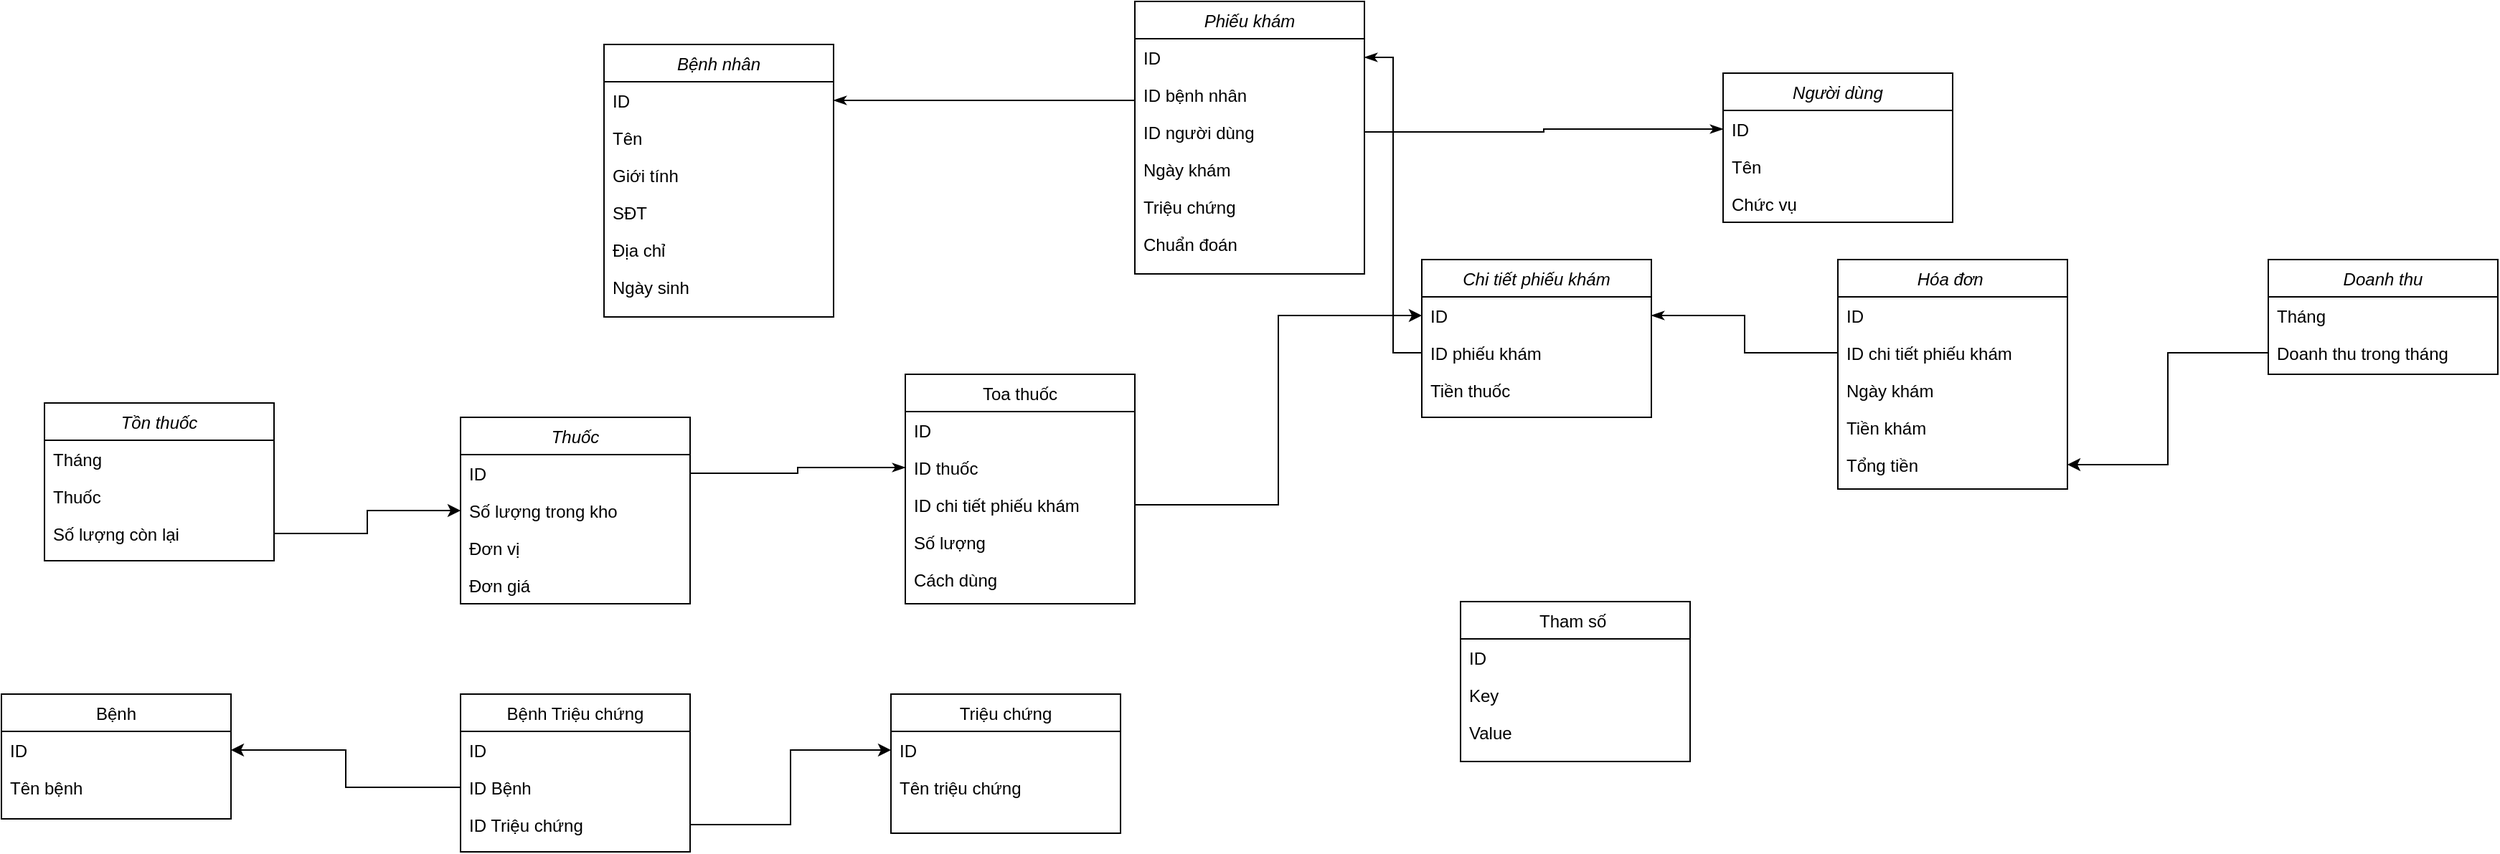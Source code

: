 <mxfile version="14.6.6" type="github">
  <diagram id="C5RBs43oDa-KdzZeNtuy" name="Page-1">
    <mxGraphModel dx="1848" dy="612" grid="1" gridSize="10" guides="1" tooltips="1" connect="1" arrows="1" fold="1" page="1" pageScale="1" pageWidth="827" pageHeight="1169" math="0" shadow="0">
      <root>
        <mxCell id="WIyWlLk6GJQsqaUBKTNV-0" />
        <mxCell id="WIyWlLk6GJQsqaUBKTNV-1" parent="WIyWlLk6GJQsqaUBKTNV-0" />
        <mxCell id="zkfFHV4jXpPFQw0GAbJ--6" value="Bệnh" style="swimlane;fontStyle=0;align=center;verticalAlign=top;childLayout=stackLayout;horizontal=1;startSize=26;horizontalStack=0;resizeParent=1;resizeLast=0;collapsible=1;marginBottom=0;rounded=0;shadow=0;strokeWidth=1;" parent="WIyWlLk6GJQsqaUBKTNV-1" vertex="1">
          <mxGeometry x="-350" y="513" width="160" height="87" as="geometry">
            <mxRectangle x="130" y="380" width="160" height="26" as="alternateBounds" />
          </mxGeometry>
        </mxCell>
        <mxCell id="zkfFHV4jXpPFQw0GAbJ--7" value="ID" style="text;align=left;verticalAlign=top;spacingLeft=4;spacingRight=4;overflow=hidden;rotatable=0;points=[[0,0.5],[1,0.5]];portConstraint=eastwest;" parent="zkfFHV4jXpPFQw0GAbJ--6" vertex="1">
          <mxGeometry y="26" width="160" height="26" as="geometry" />
        </mxCell>
        <mxCell id="zkfFHV4jXpPFQw0GAbJ--8" value="Tên bệnh" style="text;align=left;verticalAlign=top;spacingLeft=4;spacingRight=4;overflow=hidden;rotatable=0;points=[[0,0.5],[1,0.5]];portConstraint=eastwest;rounded=0;shadow=0;html=0;" parent="zkfFHV4jXpPFQw0GAbJ--6" vertex="1">
          <mxGeometry y="52" width="160" height="26" as="geometry" />
        </mxCell>
        <mxCell id="zkfFHV4jXpPFQw0GAbJ--17" value="Triệu chứng" style="swimlane;fontStyle=0;align=center;verticalAlign=top;childLayout=stackLayout;horizontal=1;startSize=26;horizontalStack=0;resizeParent=1;resizeLast=0;collapsible=1;marginBottom=0;rounded=0;shadow=0;strokeWidth=1;" parent="WIyWlLk6GJQsqaUBKTNV-1" vertex="1">
          <mxGeometry x="270" y="513" width="160" height="97" as="geometry">
            <mxRectangle x="550" y="140" width="160" height="26" as="alternateBounds" />
          </mxGeometry>
        </mxCell>
        <mxCell id="zkfFHV4jXpPFQw0GAbJ--18" value="ID" style="text;align=left;verticalAlign=top;spacingLeft=4;spacingRight=4;overflow=hidden;rotatable=0;points=[[0,0.5],[1,0.5]];portConstraint=eastwest;" parent="zkfFHV4jXpPFQw0GAbJ--17" vertex="1">
          <mxGeometry y="26" width="160" height="26" as="geometry" />
        </mxCell>
        <mxCell id="zkfFHV4jXpPFQw0GAbJ--22" value="Tên triệu chứng" style="text;align=left;verticalAlign=top;spacingLeft=4;spacingRight=4;overflow=hidden;rotatable=0;points=[[0,0.5],[1,0.5]];portConstraint=eastwest;rounded=0;shadow=0;html=0;" parent="zkfFHV4jXpPFQw0GAbJ--17" vertex="1">
          <mxGeometry y="52" width="160" height="26" as="geometry" />
        </mxCell>
        <mxCell id="cgwni9l5QOjGnkntWnX4-2" value="Bệnh nhân" style="swimlane;fontStyle=2;align=center;verticalAlign=top;childLayout=stackLayout;horizontal=1;startSize=26;horizontalStack=0;resizeParent=1;resizeLast=0;collapsible=1;marginBottom=0;rounded=0;shadow=0;strokeWidth=1;" parent="WIyWlLk6GJQsqaUBKTNV-1" vertex="1">
          <mxGeometry x="70" y="60" width="160" height="190" as="geometry">
            <mxRectangle x="230" y="140" width="160" height="26" as="alternateBounds" />
          </mxGeometry>
        </mxCell>
        <mxCell id="cgwni9l5QOjGnkntWnX4-3" value="ID" style="text;align=left;verticalAlign=top;spacingLeft=4;spacingRight=4;overflow=hidden;rotatable=0;points=[[0,0.5],[1,0.5]];portConstraint=eastwest;" parent="cgwni9l5QOjGnkntWnX4-2" vertex="1">
          <mxGeometry y="26" width="160" height="26" as="geometry" />
        </mxCell>
        <mxCell id="cgwni9l5QOjGnkntWnX4-4" value="Tên" style="text;align=left;verticalAlign=top;spacingLeft=4;spacingRight=4;overflow=hidden;rotatable=0;points=[[0,0.5],[1,0.5]];portConstraint=eastwest;rounded=0;shadow=0;html=0;" parent="cgwni9l5QOjGnkntWnX4-2" vertex="1">
          <mxGeometry y="52" width="160" height="26" as="geometry" />
        </mxCell>
        <mxCell id="cgwni9l5QOjGnkntWnX4-5" value="Giới tính" style="text;align=left;verticalAlign=top;spacingLeft=4;spacingRight=4;overflow=hidden;rotatable=0;points=[[0,0.5],[1,0.5]];portConstraint=eastwest;rounded=0;shadow=0;html=0;" parent="cgwni9l5QOjGnkntWnX4-2" vertex="1">
          <mxGeometry y="78" width="160" height="26" as="geometry" />
        </mxCell>
        <mxCell id="cgwni9l5QOjGnkntWnX4-7" value="SĐT" style="text;align=left;verticalAlign=top;spacingLeft=4;spacingRight=4;overflow=hidden;rotatable=0;points=[[0,0.5],[1,0.5]];portConstraint=eastwest;" parent="cgwni9l5QOjGnkntWnX4-2" vertex="1">
          <mxGeometry y="104" width="160" height="26" as="geometry" />
        </mxCell>
        <mxCell id="pscmhgIe4Cs_-p4I5rSp-0" value="Địa chỉ" style="text;align=left;verticalAlign=top;spacingLeft=4;spacingRight=4;overflow=hidden;rotatable=0;points=[[0,0.5],[1,0.5]];portConstraint=eastwest;" parent="cgwni9l5QOjGnkntWnX4-2" vertex="1">
          <mxGeometry y="130" width="160" height="26" as="geometry" />
        </mxCell>
        <mxCell id="pscmhgIe4Cs_-p4I5rSp-1" value="Ngày sinh" style="text;align=left;verticalAlign=top;spacingLeft=4;spacingRight=4;overflow=hidden;rotatable=0;points=[[0,0.5],[1,0.5]];portConstraint=eastwest;" parent="cgwni9l5QOjGnkntWnX4-2" vertex="1">
          <mxGeometry y="156" width="160" height="26" as="geometry" />
        </mxCell>
        <mxCell id="cgwni9l5QOjGnkntWnX4-8" value="Phiếu khám" style="swimlane;fontStyle=2;align=center;verticalAlign=top;childLayout=stackLayout;horizontal=1;startSize=26;horizontalStack=0;resizeParent=1;resizeLast=0;collapsible=1;marginBottom=0;rounded=0;shadow=0;strokeWidth=1;" parent="WIyWlLk6GJQsqaUBKTNV-1" vertex="1">
          <mxGeometry x="440" y="30" width="160" height="190" as="geometry">
            <mxRectangle x="230" y="140" width="160" height="26" as="alternateBounds" />
          </mxGeometry>
        </mxCell>
        <mxCell id="cgwni9l5QOjGnkntWnX4-9" value="ID" style="text;align=left;verticalAlign=top;spacingLeft=4;spacingRight=4;overflow=hidden;rotatable=0;points=[[0,0.5],[1,0.5]];portConstraint=eastwest;" parent="cgwni9l5QOjGnkntWnX4-8" vertex="1">
          <mxGeometry y="26" width="160" height="26" as="geometry" />
        </mxCell>
        <mxCell id="cgwni9l5QOjGnkntWnX4-10" value="ID bệnh nhân" style="text;align=left;verticalAlign=top;spacingLeft=4;spacingRight=4;overflow=hidden;rotatable=0;points=[[0,0.5],[1,0.5]];portConstraint=eastwest;rounded=0;shadow=0;html=0;" parent="cgwni9l5QOjGnkntWnX4-8" vertex="1">
          <mxGeometry y="52" width="160" height="26" as="geometry" />
        </mxCell>
        <mxCell id="cgwni9l5QOjGnkntWnX4-11" value="ID người dùng" style="text;align=left;verticalAlign=top;spacingLeft=4;spacingRight=4;overflow=hidden;rotatable=0;points=[[0,0.5],[1,0.5]];portConstraint=eastwest;rounded=0;shadow=0;html=0;" parent="cgwni9l5QOjGnkntWnX4-8" vertex="1">
          <mxGeometry y="78" width="160" height="26" as="geometry" />
        </mxCell>
        <mxCell id="cgwni9l5QOjGnkntWnX4-13" value="Ngày khám" style="text;align=left;verticalAlign=top;spacingLeft=4;spacingRight=4;overflow=hidden;rotatable=0;points=[[0,0.5],[1,0.5]];portConstraint=eastwest;" parent="cgwni9l5QOjGnkntWnX4-8" vertex="1">
          <mxGeometry y="104" width="160" height="26" as="geometry" />
        </mxCell>
        <mxCell id="pscmhgIe4Cs_-p4I5rSp-7" value="Triệu chứng" style="text;align=left;verticalAlign=top;spacingLeft=4;spacingRight=4;overflow=hidden;rotatable=0;points=[[0,0.5],[1,0.5]];portConstraint=eastwest;" parent="cgwni9l5QOjGnkntWnX4-8" vertex="1">
          <mxGeometry y="130" width="160" height="26" as="geometry" />
        </mxCell>
        <mxCell id="pscmhgIe4Cs_-p4I5rSp-9" value="Chuẩn đoán" style="text;align=left;verticalAlign=top;spacingLeft=4;spacingRight=4;overflow=hidden;rotatable=0;points=[[0,0.5],[1,0.5]];portConstraint=eastwest;" parent="cgwni9l5QOjGnkntWnX4-8" vertex="1">
          <mxGeometry y="156" width="160" height="24" as="geometry" />
        </mxCell>
        <mxCell id="cgwni9l5QOjGnkntWnX4-14" value="Người dùng" style="swimlane;fontStyle=2;align=center;verticalAlign=top;childLayout=stackLayout;horizontal=1;startSize=26;horizontalStack=0;resizeParent=1;resizeLast=0;collapsible=1;marginBottom=0;rounded=0;shadow=0;strokeWidth=1;" parent="WIyWlLk6GJQsqaUBKTNV-1" vertex="1">
          <mxGeometry x="850" y="80" width="160" height="104" as="geometry">
            <mxRectangle x="230" y="140" width="160" height="26" as="alternateBounds" />
          </mxGeometry>
        </mxCell>
        <mxCell id="cgwni9l5QOjGnkntWnX4-15" value="ID" style="text;align=left;verticalAlign=top;spacingLeft=4;spacingRight=4;overflow=hidden;rotatable=0;points=[[0,0.5],[1,0.5]];portConstraint=eastwest;" parent="cgwni9l5QOjGnkntWnX4-14" vertex="1">
          <mxGeometry y="26" width="160" height="26" as="geometry" />
        </mxCell>
        <mxCell id="cgwni9l5QOjGnkntWnX4-16" value="Tên" style="text;align=left;verticalAlign=top;spacingLeft=4;spacingRight=4;overflow=hidden;rotatable=0;points=[[0,0.5],[1,0.5]];portConstraint=eastwest;rounded=0;shadow=0;html=0;" parent="cgwni9l5QOjGnkntWnX4-14" vertex="1">
          <mxGeometry y="52" width="160" height="26" as="geometry" />
        </mxCell>
        <mxCell id="cgwni9l5QOjGnkntWnX4-17" value="Chức vụ" style="text;align=left;verticalAlign=top;spacingLeft=4;spacingRight=4;overflow=hidden;rotatable=0;points=[[0,0.5],[1,0.5]];portConstraint=eastwest;rounded=0;shadow=0;html=0;" parent="cgwni9l5QOjGnkntWnX4-14" vertex="1">
          <mxGeometry y="78" width="160" height="26" as="geometry" />
        </mxCell>
        <mxCell id="cgwni9l5QOjGnkntWnX4-20" value="Toa thuốc" style="swimlane;fontStyle=0;align=center;verticalAlign=top;childLayout=stackLayout;horizontal=1;startSize=26;horizontalStack=0;resizeParent=1;resizeLast=0;collapsible=1;marginBottom=0;rounded=0;shadow=0;strokeWidth=1;" parent="WIyWlLk6GJQsqaUBKTNV-1" vertex="1">
          <mxGeometry x="280" y="290" width="160" height="160" as="geometry">
            <mxRectangle x="130" y="380" width="160" height="26" as="alternateBounds" />
          </mxGeometry>
        </mxCell>
        <mxCell id="cgwni9l5QOjGnkntWnX4-21" value="ID" style="text;align=left;verticalAlign=top;spacingLeft=4;spacingRight=4;overflow=hidden;rotatable=0;points=[[0,0.5],[1,0.5]];portConstraint=eastwest;" parent="cgwni9l5QOjGnkntWnX4-20" vertex="1">
          <mxGeometry y="26" width="160" height="26" as="geometry" />
        </mxCell>
        <mxCell id="cgwni9l5QOjGnkntWnX4-22" value="ID thuốc" style="text;align=left;verticalAlign=top;spacingLeft=4;spacingRight=4;overflow=hidden;rotatable=0;points=[[0,0.5],[1,0.5]];portConstraint=eastwest;rounded=0;shadow=0;html=0;" parent="cgwni9l5QOjGnkntWnX4-20" vertex="1">
          <mxGeometry y="52" width="160" height="26" as="geometry" />
        </mxCell>
        <mxCell id="cgwni9l5QOjGnkntWnX4-32" value="ID chi tiết phiếu khám" style="text;align=left;verticalAlign=top;spacingLeft=4;spacingRight=4;overflow=hidden;rotatable=0;points=[[0,0.5],[1,0.5]];portConstraint=eastwest;rounded=0;shadow=0;html=0;" parent="cgwni9l5QOjGnkntWnX4-20" vertex="1">
          <mxGeometry y="78" width="160" height="26" as="geometry" />
        </mxCell>
        <mxCell id="cgwni9l5QOjGnkntWnX4-68" value="Số lượng" style="text;align=left;verticalAlign=top;spacingLeft=4;spacingRight=4;overflow=hidden;rotatable=0;points=[[0,0.5],[1,0.5]];portConstraint=eastwest;rounded=0;shadow=0;html=0;" parent="cgwni9l5QOjGnkntWnX4-20" vertex="1">
          <mxGeometry y="104" width="160" height="26" as="geometry" />
        </mxCell>
        <mxCell id="cgwni9l5QOjGnkntWnX4-74" value="Cách dùng" style="text;align=left;verticalAlign=top;spacingLeft=4;spacingRight=4;overflow=hidden;rotatable=0;points=[[0,0.5],[1,0.5]];portConstraint=eastwest;rounded=0;shadow=0;html=0;" parent="cgwni9l5QOjGnkntWnX4-20" vertex="1">
          <mxGeometry y="130" width="160" height="26" as="geometry" />
        </mxCell>
        <mxCell id="cgwni9l5QOjGnkntWnX4-37" value="Bệnh Triệu chứng" style="swimlane;fontStyle=0;align=center;verticalAlign=top;childLayout=stackLayout;horizontal=1;startSize=26;horizontalStack=0;resizeParent=1;resizeLast=0;collapsible=1;marginBottom=0;rounded=0;shadow=0;strokeWidth=1;" parent="WIyWlLk6GJQsqaUBKTNV-1" vertex="1">
          <mxGeometry x="-30" y="513" width="160" height="110" as="geometry">
            <mxRectangle x="130" y="380" width="160" height="26" as="alternateBounds" />
          </mxGeometry>
        </mxCell>
        <mxCell id="cgwni9l5QOjGnkntWnX4-38" value="ID" style="text;align=left;verticalAlign=top;spacingLeft=4;spacingRight=4;overflow=hidden;rotatable=0;points=[[0,0.5],[1,0.5]];portConstraint=eastwest;" parent="cgwni9l5QOjGnkntWnX4-37" vertex="1">
          <mxGeometry y="26" width="160" height="26" as="geometry" />
        </mxCell>
        <mxCell id="cgwni9l5QOjGnkntWnX4-39" value="ID Bệnh" style="text;align=left;verticalAlign=top;spacingLeft=4;spacingRight=4;overflow=hidden;rotatable=0;points=[[0,0.5],[1,0.5]];portConstraint=eastwest;rounded=0;shadow=0;html=0;" parent="cgwni9l5QOjGnkntWnX4-37" vertex="1">
          <mxGeometry y="52" width="160" height="26" as="geometry" />
        </mxCell>
        <mxCell id="cgwni9l5QOjGnkntWnX4-40" value="ID Triệu chứng" style="text;align=left;verticalAlign=top;spacingLeft=4;spacingRight=4;overflow=hidden;rotatable=0;points=[[0,0.5],[1,0.5]];portConstraint=eastwest;rounded=0;shadow=0;html=0;" parent="cgwni9l5QOjGnkntWnX4-37" vertex="1">
          <mxGeometry y="78" width="160" height="26" as="geometry" />
        </mxCell>
        <mxCell id="cgwni9l5QOjGnkntWnX4-45" style="edgeStyle=orthogonalEdgeStyle;rounded=0;orthogonalLoop=1;jettySize=auto;html=1;entryX=1;entryY=0.5;entryDx=0;entryDy=0;endArrow=classicThin;endFill=1;" parent="WIyWlLk6GJQsqaUBKTNV-1" source="cgwni9l5QOjGnkntWnX4-10" target="cgwni9l5QOjGnkntWnX4-3" edge="1">
          <mxGeometry relative="1" as="geometry">
            <Array as="points">
              <mxPoint x="390" y="99" />
              <mxPoint x="390" y="99" />
            </Array>
          </mxGeometry>
        </mxCell>
        <mxCell id="cgwni9l5QOjGnkntWnX4-47" style="edgeStyle=orthogonalEdgeStyle;rounded=0;orthogonalLoop=1;jettySize=auto;html=1;entryX=0;entryY=0.5;entryDx=0;entryDy=0;endArrow=classicThin;endFill=1;" parent="WIyWlLk6GJQsqaUBKTNV-1" source="cgwni9l5QOjGnkntWnX4-11" target="cgwni9l5QOjGnkntWnX4-15" edge="1">
          <mxGeometry relative="1" as="geometry" />
        </mxCell>
        <mxCell id="cgwni9l5QOjGnkntWnX4-48" value="Chi tiết phiếu khám" style="swimlane;fontStyle=2;align=center;verticalAlign=top;childLayout=stackLayout;horizontal=1;startSize=26;horizontalStack=0;resizeParent=1;resizeLast=0;collapsible=1;marginBottom=0;rounded=0;shadow=0;strokeWidth=1;" parent="WIyWlLk6GJQsqaUBKTNV-1" vertex="1">
          <mxGeometry x="640" y="210" width="160" height="110" as="geometry">
            <mxRectangle x="230" y="140" width="160" height="26" as="alternateBounds" />
          </mxGeometry>
        </mxCell>
        <mxCell id="cgwni9l5QOjGnkntWnX4-49" value="ID" style="text;align=left;verticalAlign=top;spacingLeft=4;spacingRight=4;overflow=hidden;rotatable=0;points=[[0,0.5],[1,0.5]];portConstraint=eastwest;" parent="cgwni9l5QOjGnkntWnX4-48" vertex="1">
          <mxGeometry y="26" width="160" height="26" as="geometry" />
        </mxCell>
        <mxCell id="cgwni9l5QOjGnkntWnX4-50" value="ID phiếu khám" style="text;align=left;verticalAlign=top;spacingLeft=4;spacingRight=4;overflow=hidden;rotatable=0;points=[[0,0.5],[1,0.5]];portConstraint=eastwest;rounded=0;shadow=0;html=0;" parent="cgwni9l5QOjGnkntWnX4-48" vertex="1">
          <mxGeometry y="52" width="160" height="26" as="geometry" />
        </mxCell>
        <mxCell id="cgwni9l5QOjGnkntWnX4-53" value="Tiền thuốc" style="text;align=left;verticalAlign=top;spacingLeft=4;spacingRight=4;overflow=hidden;rotatable=0;points=[[0,0.5],[1,0.5]];portConstraint=eastwest;" parent="cgwni9l5QOjGnkntWnX4-48" vertex="1">
          <mxGeometry y="78" width="160" height="26" as="geometry" />
        </mxCell>
        <mxCell id="cgwni9l5QOjGnkntWnX4-54" style="edgeStyle=orthogonalEdgeStyle;rounded=0;orthogonalLoop=1;jettySize=auto;html=1;entryX=1;entryY=0.5;entryDx=0;entryDy=0;endArrow=classicThin;endFill=1;exitX=0;exitY=0.5;exitDx=0;exitDy=0;" parent="WIyWlLk6GJQsqaUBKTNV-1" source="cgwni9l5QOjGnkntWnX4-50" target="cgwni9l5QOjGnkntWnX4-9" edge="1">
          <mxGeometry relative="1" as="geometry" />
        </mxCell>
        <mxCell id="zkfFHV4jXpPFQw0GAbJ--0" value="Thuốc" style="swimlane;fontStyle=2;align=center;verticalAlign=top;childLayout=stackLayout;horizontal=1;startSize=26;horizontalStack=0;resizeParent=1;resizeLast=0;collapsible=1;marginBottom=0;rounded=0;shadow=0;strokeWidth=1;" parent="WIyWlLk6GJQsqaUBKTNV-1" vertex="1">
          <mxGeometry x="-30" y="320" width="160" height="130" as="geometry">
            <mxRectangle x="230" y="140" width="160" height="26" as="alternateBounds" />
          </mxGeometry>
        </mxCell>
        <mxCell id="zkfFHV4jXpPFQw0GAbJ--1" value="ID" style="text;align=left;verticalAlign=top;spacingLeft=4;spacingRight=4;overflow=hidden;rotatable=0;points=[[0,0.5],[1,0.5]];portConstraint=eastwest;" parent="zkfFHV4jXpPFQw0GAbJ--0" vertex="1">
          <mxGeometry y="26" width="160" height="26" as="geometry" />
        </mxCell>
        <mxCell id="S8kK6Yo80IPyM-L9JsRH-11" value="Số lượng trong kho" style="text;align=left;verticalAlign=top;spacingLeft=4;spacingRight=4;overflow=hidden;rotatable=0;points=[[0,0.5],[1,0.5]];portConstraint=eastwest;rounded=0;shadow=0;html=0;" parent="zkfFHV4jXpPFQw0GAbJ--0" vertex="1">
          <mxGeometry y="52" width="160" height="26" as="geometry" />
        </mxCell>
        <mxCell id="zkfFHV4jXpPFQw0GAbJ--2" value="Đơn vị" style="text;align=left;verticalAlign=top;spacingLeft=4;spacingRight=4;overflow=hidden;rotatable=0;points=[[0,0.5],[1,0.5]];portConstraint=eastwest;rounded=0;shadow=0;html=0;" parent="zkfFHV4jXpPFQw0GAbJ--0" vertex="1">
          <mxGeometry y="78" width="160" height="26" as="geometry" />
        </mxCell>
        <mxCell id="zkfFHV4jXpPFQw0GAbJ--3" value="Đơn giá" style="text;align=left;verticalAlign=top;spacingLeft=4;spacingRight=4;overflow=hidden;rotatable=0;points=[[0,0.5],[1,0.5]];portConstraint=eastwest;rounded=0;shadow=0;html=0;" parent="zkfFHV4jXpPFQw0GAbJ--0" vertex="1">
          <mxGeometry y="104" width="160" height="26" as="geometry" />
        </mxCell>
        <mxCell id="cgwni9l5QOjGnkntWnX4-57" style="edgeStyle=orthogonalEdgeStyle;rounded=0;orthogonalLoop=1;jettySize=auto;html=1;exitX=1;exitY=0.5;exitDx=0;exitDy=0;entryX=0;entryY=0.5;entryDx=0;entryDy=0;endArrow=classicThin;endFill=1;" parent="WIyWlLk6GJQsqaUBKTNV-1" source="zkfFHV4jXpPFQw0GAbJ--1" target="cgwni9l5QOjGnkntWnX4-22" edge="1">
          <mxGeometry relative="1" as="geometry" />
        </mxCell>
        <mxCell id="cgwni9l5QOjGnkntWnX4-61" value="Hóa đơn " style="swimlane;fontStyle=2;align=center;verticalAlign=top;childLayout=stackLayout;horizontal=1;startSize=26;horizontalStack=0;resizeParent=1;resizeLast=0;collapsible=1;marginBottom=0;rounded=0;shadow=0;strokeWidth=1;" parent="WIyWlLk6GJQsqaUBKTNV-1" vertex="1">
          <mxGeometry x="930" y="210" width="160" height="160" as="geometry">
            <mxRectangle x="230" y="140" width="160" height="26" as="alternateBounds" />
          </mxGeometry>
        </mxCell>
        <mxCell id="cgwni9l5QOjGnkntWnX4-62" value="ID" style="text;align=left;verticalAlign=top;spacingLeft=4;spacingRight=4;overflow=hidden;rotatable=0;points=[[0,0.5],[1,0.5]];portConstraint=eastwest;" parent="cgwni9l5QOjGnkntWnX4-61" vertex="1">
          <mxGeometry y="26" width="160" height="26" as="geometry" />
        </mxCell>
        <mxCell id="pscmhgIe4Cs_-p4I5rSp-2" value="ID chi tiết phiếu khám" style="text;align=left;verticalAlign=top;spacingLeft=4;spacingRight=4;overflow=hidden;rotatable=0;points=[[0,0.5],[1,0.5]];portConstraint=eastwest;" parent="cgwni9l5QOjGnkntWnX4-61" vertex="1">
          <mxGeometry y="52" width="160" height="26" as="geometry" />
        </mxCell>
        <mxCell id="S8kK6Yo80IPyM-L9JsRH-0" value="Ngày khám" style="text;align=left;verticalAlign=top;spacingLeft=4;spacingRight=4;overflow=hidden;rotatable=0;points=[[0,0.5],[1,0.5]];portConstraint=eastwest;" parent="cgwni9l5QOjGnkntWnX4-61" vertex="1">
          <mxGeometry y="78" width="160" height="26" as="geometry" />
        </mxCell>
        <mxCell id="cgwni9l5QOjGnkntWnX4-75" value="Tiền khám" style="text;align=left;verticalAlign=top;spacingLeft=4;spacingRight=4;overflow=hidden;rotatable=0;points=[[0,0.5],[1,0.5]];portConstraint=eastwest;" parent="cgwni9l5QOjGnkntWnX4-61" vertex="1">
          <mxGeometry y="104" width="160" height="26" as="geometry" />
        </mxCell>
        <mxCell id="cgwni9l5QOjGnkntWnX4-76" value="Tổng tiền" style="text;align=left;verticalAlign=top;spacingLeft=4;spacingRight=4;overflow=hidden;rotatable=0;points=[[0,0.5],[1,0.5]];portConstraint=eastwest;" parent="cgwni9l5QOjGnkntWnX4-61" vertex="1">
          <mxGeometry y="130" width="160" height="26" as="geometry" />
        </mxCell>
        <mxCell id="cgwni9l5QOjGnkntWnX4-67" style="edgeStyle=orthogonalEdgeStyle;rounded=0;orthogonalLoop=1;jettySize=auto;html=1;entryX=1;entryY=0.5;entryDx=0;entryDy=0;endArrow=classicThin;endFill=1;exitX=0;exitY=0.5;exitDx=0;exitDy=0;" parent="WIyWlLk6GJQsqaUBKTNV-1" source="pscmhgIe4Cs_-p4I5rSp-2" target="cgwni9l5QOjGnkntWnX4-49" edge="1">
          <mxGeometry relative="1" as="geometry" />
        </mxCell>
        <mxCell id="cgwni9l5QOjGnkntWnX4-77" value="Tham số " style="swimlane;fontStyle=0;align=center;verticalAlign=top;childLayout=stackLayout;horizontal=1;startSize=26;horizontalStack=0;resizeParent=1;resizeLast=0;collapsible=1;marginBottom=0;rounded=0;shadow=0;strokeWidth=1;" parent="WIyWlLk6GJQsqaUBKTNV-1" vertex="1">
          <mxGeometry x="667" y="448.5" width="160" height="111.5" as="geometry">
            <mxRectangle x="550" y="140" width="160" height="26" as="alternateBounds" />
          </mxGeometry>
        </mxCell>
        <mxCell id="cgwni9l5QOjGnkntWnX4-78" value="ID" style="text;align=left;verticalAlign=top;spacingLeft=4;spacingRight=4;overflow=hidden;rotatable=0;points=[[0,0.5],[1,0.5]];portConstraint=eastwest;" parent="cgwni9l5QOjGnkntWnX4-77" vertex="1">
          <mxGeometry y="26" width="160" height="26" as="geometry" />
        </mxCell>
        <mxCell id="cgwni9l5QOjGnkntWnX4-79" value="Key" style="text;align=left;verticalAlign=top;spacingLeft=4;spacingRight=4;overflow=hidden;rotatable=0;points=[[0,0.5],[1,0.5]];portConstraint=eastwest;rounded=0;shadow=0;html=0;" parent="cgwni9l5QOjGnkntWnX4-77" vertex="1">
          <mxGeometry y="52" width="160" height="26" as="geometry" />
        </mxCell>
        <mxCell id="cgwni9l5QOjGnkntWnX4-80" value="Value" style="text;align=left;verticalAlign=top;spacingLeft=4;spacingRight=4;overflow=hidden;rotatable=0;points=[[0,0.5],[1,0.5]];portConstraint=eastwest;rounded=0;shadow=0;html=0;" parent="cgwni9l5QOjGnkntWnX4-77" vertex="1">
          <mxGeometry y="78" width="160" height="26" as="geometry" />
        </mxCell>
        <mxCell id="pscmhgIe4Cs_-p4I5rSp-3" style="edgeStyle=orthogonalEdgeStyle;rounded=0;orthogonalLoop=1;jettySize=auto;html=1;entryX=0;entryY=0.5;entryDx=0;entryDy=0;" parent="WIyWlLk6GJQsqaUBKTNV-1" source="cgwni9l5QOjGnkntWnX4-32" target="cgwni9l5QOjGnkntWnX4-49" edge="1">
          <mxGeometry relative="1" as="geometry" />
        </mxCell>
        <mxCell id="pscmhgIe4Cs_-p4I5rSp-4" style="edgeStyle=orthogonalEdgeStyle;rounded=0;orthogonalLoop=1;jettySize=auto;html=1;" parent="WIyWlLk6GJQsqaUBKTNV-1" source="cgwni9l5QOjGnkntWnX4-40" target="zkfFHV4jXpPFQw0GAbJ--18" edge="1">
          <mxGeometry relative="1" as="geometry" />
        </mxCell>
        <mxCell id="pscmhgIe4Cs_-p4I5rSp-5" style="edgeStyle=orthogonalEdgeStyle;rounded=0;orthogonalLoop=1;jettySize=auto;html=1;entryX=1;entryY=0.5;entryDx=0;entryDy=0;" parent="WIyWlLk6GJQsqaUBKTNV-1" source="cgwni9l5QOjGnkntWnX4-39" target="zkfFHV4jXpPFQw0GAbJ--7" edge="1">
          <mxGeometry relative="1" as="geometry" />
        </mxCell>
        <mxCell id="S8kK6Yo80IPyM-L9JsRH-1" value="Doanh thu" style="swimlane;fontStyle=2;align=center;verticalAlign=top;childLayout=stackLayout;horizontal=1;startSize=26;horizontalStack=0;resizeParent=1;resizeLast=0;collapsible=1;marginBottom=0;rounded=0;shadow=0;strokeWidth=1;" parent="WIyWlLk6GJQsqaUBKTNV-1" vertex="1">
          <mxGeometry x="1230" y="210" width="160" height="80" as="geometry">
            <mxRectangle x="230" y="140" width="160" height="26" as="alternateBounds" />
          </mxGeometry>
        </mxCell>
        <mxCell id="S8kK6Yo80IPyM-L9JsRH-2" value="Tháng" style="text;align=left;verticalAlign=top;spacingLeft=4;spacingRight=4;overflow=hidden;rotatable=0;points=[[0,0.5],[1,0.5]];portConstraint=eastwest;" parent="S8kK6Yo80IPyM-L9JsRH-1" vertex="1">
          <mxGeometry y="26" width="160" height="26" as="geometry" />
        </mxCell>
        <mxCell id="S8kK6Yo80IPyM-L9JsRH-3" value="Doanh thu trong tháng" style="text;align=left;verticalAlign=top;spacingLeft=4;spacingRight=4;overflow=hidden;rotatable=0;points=[[0,0.5],[1,0.5]];portConstraint=eastwest;rounded=0;shadow=0;html=0;" parent="S8kK6Yo80IPyM-L9JsRH-1" vertex="1">
          <mxGeometry y="52" width="160" height="26" as="geometry" />
        </mxCell>
        <mxCell id="S8kK6Yo80IPyM-L9JsRH-6" style="edgeStyle=orthogonalEdgeStyle;rounded=0;orthogonalLoop=1;jettySize=auto;html=1;" parent="WIyWlLk6GJQsqaUBKTNV-1" source="S8kK6Yo80IPyM-L9JsRH-3" target="cgwni9l5QOjGnkntWnX4-76" edge="1">
          <mxGeometry relative="1" as="geometry" />
        </mxCell>
        <mxCell id="S8kK6Yo80IPyM-L9JsRH-7" value="Tồn thuốc" style="swimlane;fontStyle=2;align=center;verticalAlign=top;childLayout=stackLayout;horizontal=1;startSize=26;horizontalStack=0;resizeParent=1;resizeLast=0;collapsible=1;marginBottom=0;rounded=0;shadow=0;strokeWidth=1;" parent="WIyWlLk6GJQsqaUBKTNV-1" vertex="1">
          <mxGeometry x="-320" y="310" width="160" height="110" as="geometry">
            <mxRectangle x="230" y="140" width="160" height="26" as="alternateBounds" />
          </mxGeometry>
        </mxCell>
        <mxCell id="S8kK6Yo80IPyM-L9JsRH-10" value="Tháng" style="text;align=left;verticalAlign=top;spacingLeft=4;spacingRight=4;overflow=hidden;rotatable=0;points=[[0,0.5],[1,0.5]];portConstraint=eastwest;rounded=0;shadow=0;html=0;" parent="S8kK6Yo80IPyM-L9JsRH-7" vertex="1">
          <mxGeometry y="26" width="160" height="26" as="geometry" />
        </mxCell>
        <mxCell id="S8kK6Yo80IPyM-L9JsRH-8" value="Thuốc" style="text;align=left;verticalAlign=top;spacingLeft=4;spacingRight=4;overflow=hidden;rotatable=0;points=[[0,0.5],[1,0.5]];portConstraint=eastwest;" parent="S8kK6Yo80IPyM-L9JsRH-7" vertex="1">
          <mxGeometry y="52" width="160" height="26" as="geometry" />
        </mxCell>
        <mxCell id="S8kK6Yo80IPyM-L9JsRH-9" value="Số lượng còn lại" style="text;align=left;verticalAlign=top;spacingLeft=4;spacingRight=4;overflow=hidden;rotatable=0;points=[[0,0.5],[1,0.5]];portConstraint=eastwest;rounded=0;shadow=0;html=0;" parent="S8kK6Yo80IPyM-L9JsRH-7" vertex="1">
          <mxGeometry y="78" width="160" height="26" as="geometry" />
        </mxCell>
        <mxCell id="S8kK6Yo80IPyM-L9JsRH-12" style="edgeStyle=orthogonalEdgeStyle;rounded=0;orthogonalLoop=1;jettySize=auto;html=1;exitX=1;exitY=0.5;exitDx=0;exitDy=0;entryX=0;entryY=0.5;entryDx=0;entryDy=0;" parent="WIyWlLk6GJQsqaUBKTNV-1" source="S8kK6Yo80IPyM-L9JsRH-9" target="S8kK6Yo80IPyM-L9JsRH-11" edge="1">
          <mxGeometry relative="1" as="geometry" />
        </mxCell>
      </root>
    </mxGraphModel>
  </diagram>
</mxfile>
